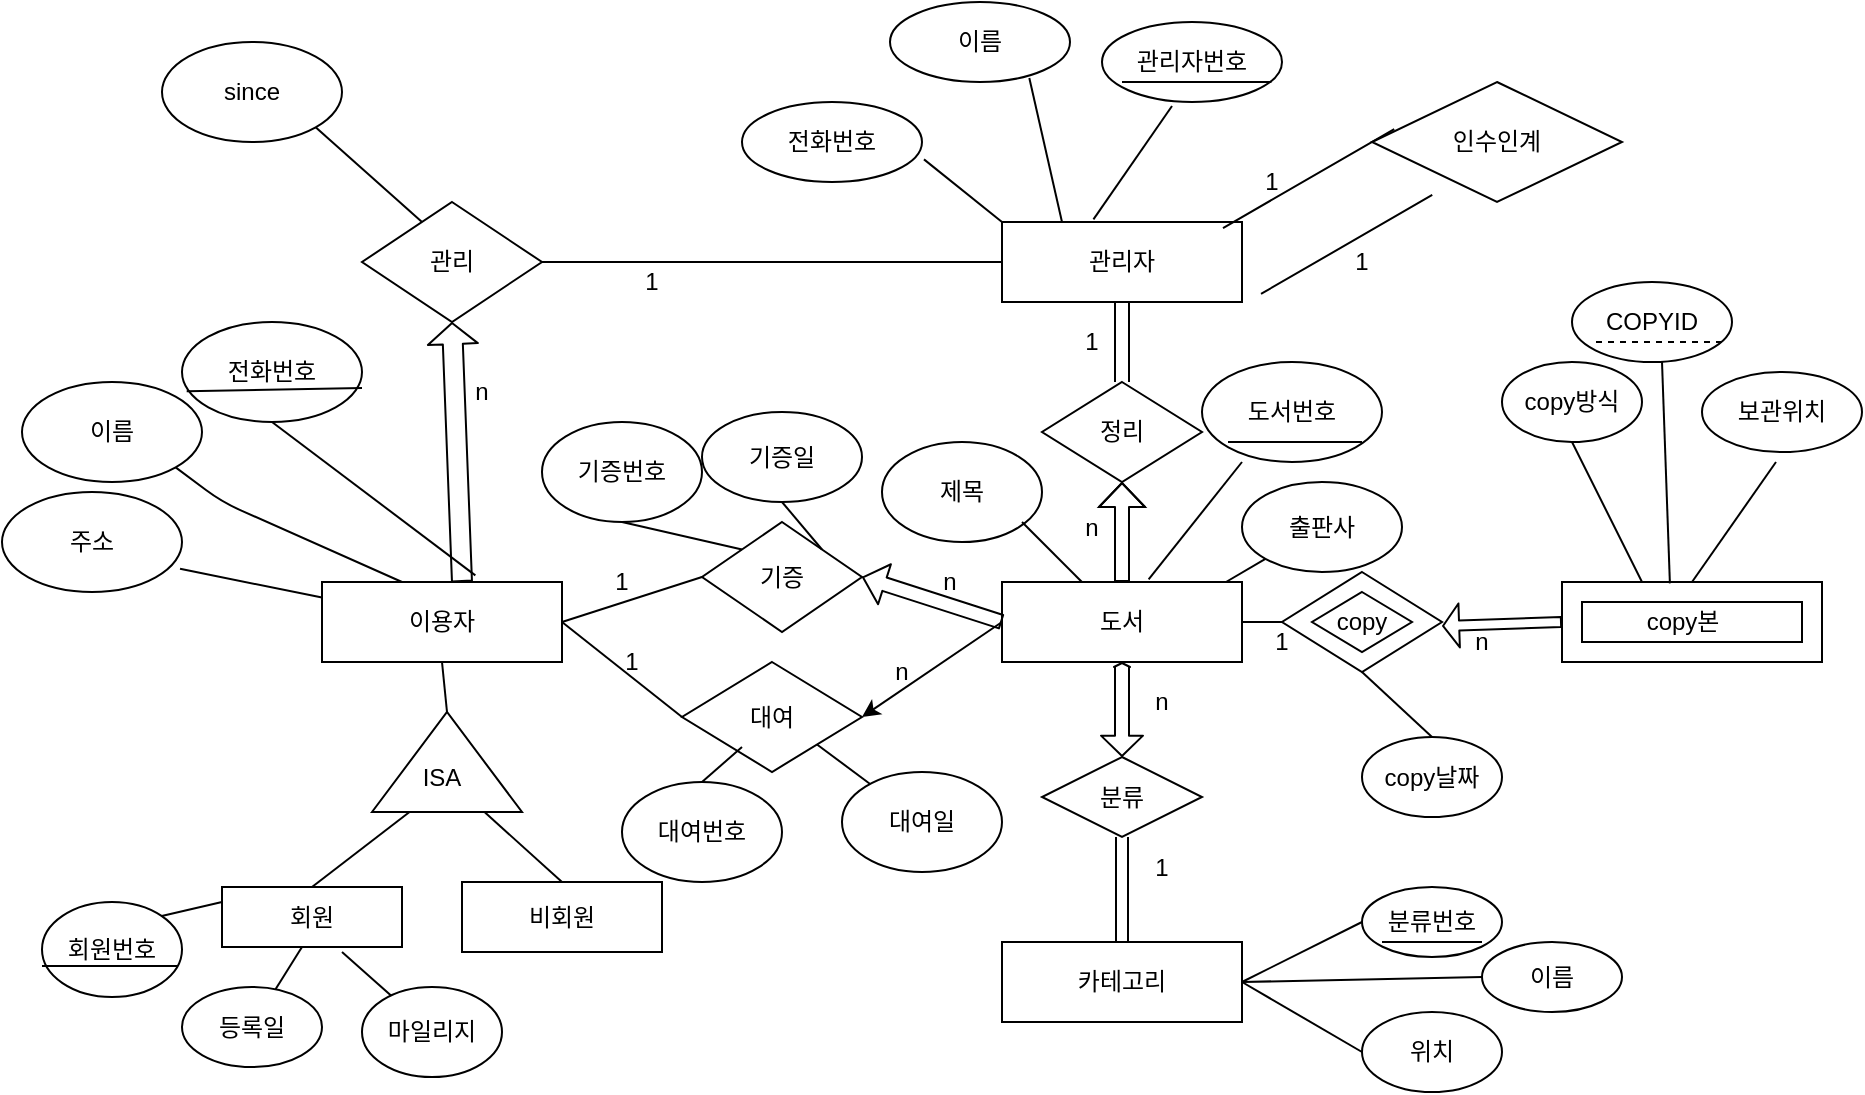 <mxfile version="13.7.9" type="github"><diagram id="GM9pdz0dE-JDNyrQ_IsH" name="Page-1"><mxGraphModel dx="1747" dy="494" grid="1" gridSize="10" guides="1" tooltips="1" connect="1" arrows="1" fold="1" page="1" pageScale="1" pageWidth="827" pageHeight="1169" math="0" shadow="0"><root><mxCell id="0"/><mxCell id="1" parent="0"/><mxCell id="AUkNBDVFdlOXR4ARLZL_-1" value="도서" style="rounded=0;whiteSpace=wrap;html=1;" vertex="1" parent="1"><mxGeometry x="440" y="340" width="120" height="40" as="geometry"/></mxCell><mxCell id="AUkNBDVFdlOXR4ARLZL_-2" value="이용자" style="rounded=0;whiteSpace=wrap;html=1;" vertex="1" parent="1"><mxGeometry x="100" y="340" width="120" height="40" as="geometry"/></mxCell><mxCell id="AUkNBDVFdlOXR4ARLZL_-4" value="관리자" style="rounded=0;whiteSpace=wrap;html=1;" vertex="1" parent="1"><mxGeometry x="440" y="160" width="120" height="40" as="geometry"/></mxCell><mxCell id="AUkNBDVFdlOXR4ARLZL_-6" value="카테고리" style="rounded=0;whiteSpace=wrap;html=1;" vertex="1" parent="1"><mxGeometry x="440" y="520" width="120" height="40" as="geometry"/></mxCell><mxCell id="AUkNBDVFdlOXR4ARLZL_-8" value="비회원" style="rounded=0;whiteSpace=wrap;html=1;" vertex="1" parent="1"><mxGeometry x="170" y="490" width="100" height="35" as="geometry"/></mxCell><mxCell id="AUkNBDVFdlOXR4ARLZL_-9" value="회원" style="rounded=0;whiteSpace=wrap;html=1;" vertex="1" parent="1"><mxGeometry x="50" y="492.5" width="90" height="30" as="geometry"/></mxCell><mxCell id="AUkNBDVFdlOXR4ARLZL_-10" value="" style="triangle;whiteSpace=wrap;html=1;rotation=-90;" vertex="1" parent="1"><mxGeometry x="137.5" y="392.5" width="50" height="75" as="geometry"/></mxCell><mxCell id="AUkNBDVFdlOXR4ARLZL_-12" value="" style="verticalLabelPosition=bottom;verticalAlign=top;html=1;shape=mxgraph.basic.frame;dx=10;" vertex="1" parent="1"><mxGeometry x="720" y="340" width="130" height="40" as="geometry"/></mxCell><mxCell id="AUkNBDVFdlOXR4ARLZL_-13" value="copy본" style="text;html=1;align=center;verticalAlign=middle;resizable=0;points=[];autosize=1;" vertex="1" parent="1"><mxGeometry x="755" y="350" width="50" height="20" as="geometry"/></mxCell><mxCell id="AUkNBDVFdlOXR4ARLZL_-15" value="" style="endArrow=none;html=1;entryX=0.5;entryY=1;entryDx=0;entryDy=0;exitX=1;exitY=0.5;exitDx=0;exitDy=0;" edge="1" parent="1" source="AUkNBDVFdlOXR4ARLZL_-10" target="AUkNBDVFdlOXR4ARLZL_-2"><mxGeometry width="50" height="50" relative="1" as="geometry"><mxPoint x="380" y="370" as="sourcePoint"/><mxPoint x="430" y="320" as="targetPoint"/></mxGeometry></mxCell><mxCell id="AUkNBDVFdlOXR4ARLZL_-16" value="" style="endArrow=none;html=1;exitX=0;exitY=0.75;exitDx=0;exitDy=0;entryX=0.5;entryY=0;entryDx=0;entryDy=0;" edge="1" parent="1" source="AUkNBDVFdlOXR4ARLZL_-10" target="AUkNBDVFdlOXR4ARLZL_-8"><mxGeometry width="50" height="50" relative="1" as="geometry"><mxPoint x="380" y="370" as="sourcePoint"/><mxPoint x="430" y="320" as="targetPoint"/></mxGeometry></mxCell><mxCell id="AUkNBDVFdlOXR4ARLZL_-17" value="" style="endArrow=none;html=1;exitX=0.5;exitY=0;exitDx=0;exitDy=0;entryX=0;entryY=0.25;entryDx=0;entryDy=0;" edge="1" parent="1" source="AUkNBDVFdlOXR4ARLZL_-9" target="AUkNBDVFdlOXR4ARLZL_-10"><mxGeometry width="50" height="50" relative="1" as="geometry"><mxPoint x="380" y="370" as="sourcePoint"/><mxPoint x="430" y="320" as="targetPoint"/></mxGeometry></mxCell><mxCell id="AUkNBDVFdlOXR4ARLZL_-25" value="분류" style="rhombus;whiteSpace=wrap;html=1;" vertex="1" parent="1"><mxGeometry x="460" y="427.5" width="80" height="40" as="geometry"/></mxCell><mxCell id="AUkNBDVFdlOXR4ARLZL_-26" value="" style="shape=link;html=1;exitX=0.5;exitY=1;exitDx=0;exitDy=0;width=6;entryX=0.5;entryY=0;entryDx=0;entryDy=0;" edge="1" parent="1" source="AUkNBDVFdlOXR4ARLZL_-25" target="AUkNBDVFdlOXR4ARLZL_-6"><mxGeometry width="100" relative="1" as="geometry"><mxPoint x="500" y="480" as="sourcePoint"/><mxPoint x="530" y="500" as="targetPoint"/><Array as="points"/></mxGeometry></mxCell><mxCell id="AUkNBDVFdlOXR4ARLZL_-32" value="" style="endArrow=none;html=1;exitX=1;exitY=0.5;exitDx=0;exitDy=0;" edge="1" parent="1" source="AUkNBDVFdlOXR4ARLZL_-1"><mxGeometry width="50" height="50" relative="1" as="geometry"><mxPoint x="570" y="370" as="sourcePoint"/><mxPoint x="590" y="360" as="targetPoint"/><Array as="points"/></mxGeometry></mxCell><mxCell id="AUkNBDVFdlOXR4ARLZL_-36" value="정리" style="rhombus;whiteSpace=wrap;html=1;" vertex="1" parent="1"><mxGeometry x="460" y="240" width="80" height="50" as="geometry"/></mxCell><mxCell id="AUkNBDVFdlOXR4ARLZL_-40" value="" style="shape=link;html=1;exitX=0.5;exitY=1;exitDx=0;exitDy=0;entryX=0.5;entryY=0;entryDx=0;entryDy=0;width=-7;" edge="1" parent="1" source="AUkNBDVFdlOXR4ARLZL_-4" target="AUkNBDVFdlOXR4ARLZL_-36"><mxGeometry width="100" relative="1" as="geometry"><mxPoint x="380" y="340" as="sourcePoint"/><mxPoint x="480" y="340" as="targetPoint"/></mxGeometry></mxCell><mxCell id="AUkNBDVFdlOXR4ARLZL_-41" value="" style="rhombus;whiteSpace=wrap;html=1;" vertex="1" parent="1"><mxGeometry x="580" y="335" width="80" height="50" as="geometry"/></mxCell><mxCell id="AUkNBDVFdlOXR4ARLZL_-46" value="copy" style="rhombus;whiteSpace=wrap;html=1;" vertex="1" parent="1"><mxGeometry x="595" y="345" width="50" height="30" as="geometry"/></mxCell><mxCell id="AUkNBDVFdlOXR4ARLZL_-55" value="분류번호" style="ellipse;whiteSpace=wrap;html=1;" vertex="1" parent="1"><mxGeometry x="620" y="492.5" width="70" height="35" as="geometry"/></mxCell><mxCell id="AUkNBDVFdlOXR4ARLZL_-58" value="이름" style="ellipse;whiteSpace=wrap;html=1;" vertex="1" parent="1"><mxGeometry x="680" y="520" width="70" height="35" as="geometry"/></mxCell><mxCell id="AUkNBDVFdlOXR4ARLZL_-60" value="위치" style="ellipse;whiteSpace=wrap;html=1;" vertex="1" parent="1"><mxGeometry x="620" y="555" width="70" height="40" as="geometry"/></mxCell><mxCell id="AUkNBDVFdlOXR4ARLZL_-61" value="" style="endArrow=none;html=1;entryX=1;entryY=0.5;entryDx=0;entryDy=0;exitX=0;exitY=0.5;exitDx=0;exitDy=0;" edge="1" parent="1" source="AUkNBDVFdlOXR4ARLZL_-55" target="AUkNBDVFdlOXR4ARLZL_-6"><mxGeometry width="50" height="50" relative="1" as="geometry"><mxPoint x="400" y="370" as="sourcePoint"/><mxPoint x="450" y="320" as="targetPoint"/></mxGeometry></mxCell><mxCell id="AUkNBDVFdlOXR4ARLZL_-62" value="" style="endArrow=none;html=1;entryX=1;entryY=0.5;entryDx=0;entryDy=0;exitX=0;exitY=0.5;exitDx=0;exitDy=0;" edge="1" parent="1" source="AUkNBDVFdlOXR4ARLZL_-58" target="AUkNBDVFdlOXR4ARLZL_-6"><mxGeometry width="50" height="50" relative="1" as="geometry"><mxPoint x="400" y="370" as="sourcePoint"/><mxPoint x="450" y="320" as="targetPoint"/></mxGeometry></mxCell><mxCell id="AUkNBDVFdlOXR4ARLZL_-63" value="" style="endArrow=none;html=1;exitX=0;exitY=0.5;exitDx=0;exitDy=0;" edge="1" parent="1" source="AUkNBDVFdlOXR4ARLZL_-60"><mxGeometry width="50" height="50" relative="1" as="geometry"><mxPoint x="400" y="370" as="sourcePoint"/><mxPoint x="560" y="540" as="targetPoint"/></mxGeometry></mxCell><mxCell id="AUkNBDVFdlOXR4ARLZL_-64" value="copy방식" style="ellipse;whiteSpace=wrap;html=1;" vertex="1" parent="1"><mxGeometry x="690" y="230" width="70" height="40" as="geometry"/></mxCell><mxCell id="AUkNBDVFdlOXR4ARLZL_-65" value="copy날짜" style="ellipse;whiteSpace=wrap;html=1;" vertex="1" parent="1"><mxGeometry x="620" y="417.5" width="70" height="40" as="geometry"/></mxCell><mxCell id="AUkNBDVFdlOXR4ARLZL_-66" value="COPYID" style="ellipse;whiteSpace=wrap;html=1;" vertex="1" parent="1"><mxGeometry x="725" y="190" width="80" height="40" as="geometry"/></mxCell><mxCell id="AUkNBDVFdlOXR4ARLZL_-68" value="" style="endArrow=none;dashed=1;html=1;" edge="1" parent="1"><mxGeometry width="50" height="50" relative="1" as="geometry"><mxPoint x="737" y="220" as="sourcePoint"/><mxPoint x="800" y="220" as="targetPoint"/></mxGeometry></mxCell><mxCell id="AUkNBDVFdlOXR4ARLZL_-69" value="" style="endArrow=none;html=1;" edge="1" parent="1"><mxGeometry width="50" height="50" relative="1" as="geometry"><mxPoint x="760" y="340" as="sourcePoint"/><mxPoint x="725" y="270" as="targetPoint"/></mxGeometry></mxCell><mxCell id="AUkNBDVFdlOXR4ARLZL_-70" value="" style="endArrow=none;html=1;exitX=0.415;exitY=0.017;exitDx=0;exitDy=0;exitPerimeter=0;" edge="1" parent="1" source="AUkNBDVFdlOXR4ARLZL_-12"><mxGeometry width="50" height="50" relative="1" as="geometry"><mxPoint x="720" y="280" as="sourcePoint"/><mxPoint x="770" y="230" as="targetPoint"/></mxGeometry></mxCell><mxCell id="AUkNBDVFdlOXR4ARLZL_-71" value="" style="endArrow=none;html=1;exitX=0.5;exitY=0;exitDx=0;exitDy=0;" edge="1" parent="1" source="AUkNBDVFdlOXR4ARLZL_-65"><mxGeometry width="50" height="50" relative="1" as="geometry"><mxPoint x="590" y="455" as="sourcePoint"/><mxPoint x="620" y="385" as="targetPoint"/></mxGeometry></mxCell><mxCell id="AUkNBDVFdlOXR4ARLZL_-72" value="등록일" style="ellipse;whiteSpace=wrap;html=1;" vertex="1" parent="1"><mxGeometry x="30" y="542.5" width="70" height="40" as="geometry"/></mxCell><mxCell id="AUkNBDVFdlOXR4ARLZL_-73" value="마일리지" style="ellipse;whiteSpace=wrap;html=1;" vertex="1" parent="1"><mxGeometry x="120" y="542.5" width="70" height="45" as="geometry"/></mxCell><mxCell id="AUkNBDVFdlOXR4ARLZL_-74" value="회원번호" style="ellipse;whiteSpace=wrap;html=1;" vertex="1" parent="1"><mxGeometry x="-40" y="500" width="70" height="47.5" as="geometry"/></mxCell><mxCell id="AUkNBDVFdlOXR4ARLZL_-75" value="" style="endArrow=none;html=1;entryX=1;entryY=0;entryDx=0;entryDy=0;" edge="1" parent="1" target="AUkNBDVFdlOXR4ARLZL_-74"><mxGeometry width="50" height="50" relative="1" as="geometry"><mxPoint x="50" y="500" as="sourcePoint"/><mxPoint x="450" y="320" as="targetPoint"/><Array as="points"/></mxGeometry></mxCell><mxCell id="AUkNBDVFdlOXR4ARLZL_-76" value="" style="endArrow=none;html=1;" edge="1" parent="1" source="AUkNBDVFdlOXR4ARLZL_-72"><mxGeometry width="50" height="50" relative="1" as="geometry"><mxPoint x="40" y="572.5" as="sourcePoint"/><mxPoint x="90" y="522.5" as="targetPoint"/></mxGeometry></mxCell><mxCell id="AUkNBDVFdlOXR4ARLZL_-78" value="" style="endArrow=none;html=1;" edge="1" parent="1" source="AUkNBDVFdlOXR4ARLZL_-73"><mxGeometry width="50" height="50" relative="1" as="geometry"><mxPoint x="60" y="575" as="sourcePoint"/><mxPoint x="110" y="525" as="targetPoint"/></mxGeometry></mxCell><mxCell id="AUkNBDVFdlOXR4ARLZL_-79" value="대여" style="rhombus;whiteSpace=wrap;html=1;" vertex="1" parent="1"><mxGeometry x="280" y="380" width="90" height="55" as="geometry"/></mxCell><mxCell id="AUkNBDVFdlOXR4ARLZL_-83" value="기증" style="rhombus;whiteSpace=wrap;html=1;" vertex="1" parent="1"><mxGeometry x="290" y="310" width="80" height="55" as="geometry"/></mxCell><mxCell id="AUkNBDVFdlOXR4ARLZL_-84" value="" style="shape=flexArrow;html=1;exitX=0;exitY=0.5;exitDx=0;exitDy=0;entryX=1;entryY=0.5;entryDx=0;entryDy=0;endWidth=13;endSize=3.44;width=7;" edge="1" parent="1" source="AUkNBDVFdlOXR4ARLZL_-1" target="AUkNBDVFdlOXR4ARLZL_-83"><mxGeometry width="100" relative="1" as="geometry"><mxPoint x="364" y="337" as="sourcePoint"/><mxPoint x="290" y="370" as="targetPoint"/></mxGeometry></mxCell><mxCell id="AUkNBDVFdlOXR4ARLZL_-85" value="" style="endArrow=none;html=1;entryX=1;entryY=0.5;entryDx=0;entryDy=0;exitX=0;exitY=0.5;exitDx=0;exitDy=0;" edge="1" parent="1" source="AUkNBDVFdlOXR4ARLZL_-83" target="AUkNBDVFdlOXR4ARLZL_-2"><mxGeometry width="50" height="50" relative="1" as="geometry"><mxPoint x="400" y="370" as="sourcePoint"/><mxPoint x="450" y="320" as="targetPoint"/><Array as="points"/></mxGeometry></mxCell><mxCell id="AUkNBDVFdlOXR4ARLZL_-86" value="" style="endArrow=none;html=1;entryX=0;entryY=0.5;entryDx=0;entryDy=0;exitX=1;exitY=0.5;exitDx=0;exitDy=0;" edge="1" parent="1" source="AUkNBDVFdlOXR4ARLZL_-2" target="AUkNBDVFdlOXR4ARLZL_-79"><mxGeometry width="50" height="50" relative="1" as="geometry"><mxPoint x="440" y="360" as="sourcePoint"/><mxPoint x="450" y="320" as="targetPoint"/></mxGeometry></mxCell><mxCell id="AUkNBDVFdlOXR4ARLZL_-89" value="" style="endArrow=classic;html=1;entryX=1;entryY=0.5;entryDx=0;entryDy=0;" edge="1" parent="1" target="AUkNBDVFdlOXR4ARLZL_-79"><mxGeometry width="50" height="50" relative="1" as="geometry"><mxPoint x="440" y="360" as="sourcePoint"/><mxPoint x="450" y="320" as="targetPoint"/></mxGeometry></mxCell><mxCell id="AUkNBDVFdlOXR4ARLZL_-90" value="관리자번호" style="ellipse;whiteSpace=wrap;html=1;" vertex="1" parent="1"><mxGeometry x="490" y="60" width="90" height="40" as="geometry"/></mxCell><mxCell id="AUkNBDVFdlOXR4ARLZL_-91" value="이름" style="ellipse;whiteSpace=wrap;html=1;" vertex="1" parent="1"><mxGeometry x="384" y="50" width="90" height="40" as="geometry"/></mxCell><mxCell id="AUkNBDVFdlOXR4ARLZL_-92" value="전화번호" style="ellipse;whiteSpace=wrap;html=1;" vertex="1" parent="1"><mxGeometry x="310" y="100" width="90" height="40" as="geometry"/></mxCell><mxCell id="AUkNBDVFdlOXR4ARLZL_-93" value="" style="endArrow=none;html=1;exitX=0.381;exitY=-0.033;exitDx=0;exitDy=0;entryX=0.389;entryY=1.05;entryDx=0;entryDy=0;entryPerimeter=0;exitPerimeter=0;" edge="1" parent="1" source="AUkNBDVFdlOXR4ARLZL_-4" target="AUkNBDVFdlOXR4ARLZL_-90"><mxGeometry width="50" height="50" relative="1" as="geometry"><mxPoint x="330" y="190" as="sourcePoint"/><mxPoint x="380" y="140" as="targetPoint"/></mxGeometry></mxCell><mxCell id="AUkNBDVFdlOXR4ARLZL_-94" value="" style="endArrow=none;html=1;exitX=0.25;exitY=0;exitDx=0;exitDy=0;entryX=0.774;entryY=0.95;entryDx=0;entryDy=0;entryPerimeter=0;" edge="1" parent="1" source="AUkNBDVFdlOXR4ARLZL_-4" target="AUkNBDVFdlOXR4ARLZL_-91"><mxGeometry width="50" height="50" relative="1" as="geometry"><mxPoint x="290" y="240" as="sourcePoint"/><mxPoint x="340" y="190" as="targetPoint"/></mxGeometry></mxCell><mxCell id="AUkNBDVFdlOXR4ARLZL_-95" value="" style="endArrow=none;html=1;exitX=1.011;exitY=0.717;exitDx=0;exitDy=0;entryX=0;entryY=0;entryDx=0;entryDy=0;exitPerimeter=0;" edge="1" parent="1" source="AUkNBDVFdlOXR4ARLZL_-92" target="AUkNBDVFdlOXR4ARLZL_-4"><mxGeometry width="50" height="50" relative="1" as="geometry"><mxPoint x="390" y="240" as="sourcePoint"/><mxPoint x="440" y="190" as="targetPoint"/></mxGeometry></mxCell><mxCell id="AUkNBDVFdlOXR4ARLZL_-97" value="인수인계" style="rhombus;whiteSpace=wrap;html=1;" vertex="1" parent="1"><mxGeometry x="625" y="90" width="125" height="60" as="geometry"/></mxCell><mxCell id="AUkNBDVFdlOXR4ARLZL_-98" value="주소" style="ellipse;whiteSpace=wrap;html=1;" vertex="1" parent="1"><mxGeometry x="-60" y="295" width="90" height="50" as="geometry"/></mxCell><mxCell id="AUkNBDVFdlOXR4ARLZL_-99" value="전화번호" style="ellipse;whiteSpace=wrap;html=1;" vertex="1" parent="1"><mxGeometry x="30" y="210" width="90" height="50" as="geometry"/></mxCell><mxCell id="AUkNBDVFdlOXR4ARLZL_-100" value="이름" style="ellipse;whiteSpace=wrap;html=1;" vertex="1" parent="1"><mxGeometry x="-50" y="240" width="90" height="50" as="geometry"/></mxCell><mxCell id="AUkNBDVFdlOXR4ARLZL_-103" value="" style="endArrow=none;html=1;entryX=0.989;entryY=0.767;entryDx=0;entryDy=0;entryPerimeter=0;" edge="1" parent="1" source="AUkNBDVFdlOXR4ARLZL_-2" target="AUkNBDVFdlOXR4ARLZL_-98"><mxGeometry width="50" height="50" relative="1" as="geometry"><mxPoint x="400" y="370" as="sourcePoint"/><mxPoint x="450" y="320" as="targetPoint"/></mxGeometry></mxCell><mxCell id="AUkNBDVFdlOXR4ARLZL_-104" value="" style="endArrow=none;html=1;entryX=0.5;entryY=1;entryDx=0;entryDy=0;exitX=0.639;exitY=-0.083;exitDx=0;exitDy=0;exitPerimeter=0;" edge="1" parent="1" source="AUkNBDVFdlOXR4ARLZL_-2" target="AUkNBDVFdlOXR4ARLZL_-99"><mxGeometry width="50" height="50" relative="1" as="geometry"><mxPoint x="400" y="370" as="sourcePoint"/><mxPoint x="450" y="320" as="targetPoint"/></mxGeometry></mxCell><mxCell id="AUkNBDVFdlOXR4ARLZL_-105" value="" style="endArrow=none;html=1;exitX=0.941;exitY=0.75;exitDx=0;exitDy=0;exitPerimeter=0;" edge="1" parent="1" source="AUkNBDVFdlOXR4ARLZL_-90"><mxGeometry width="50" height="50" relative="1" as="geometry"><mxPoint x="470" y="80" as="sourcePoint"/><mxPoint x="500" y="90" as="targetPoint"/><Array as="points"/></mxGeometry></mxCell><mxCell id="AUkNBDVFdlOXR4ARLZL_-106" value="ISA" style="text;html=1;strokeColor=none;fillColor=none;align=center;verticalAlign=middle;whiteSpace=wrap;rounded=0;" vertex="1" parent="1"><mxGeometry x="140" y="427.5" width="40" height="20" as="geometry"/></mxCell><mxCell id="AUkNBDVFdlOXR4ARLZL_-109" value="" style="endArrow=none;html=1;entryX=1;entryY=1;entryDx=0;entryDy=0;" edge="1" parent="1" target="AUkNBDVFdlOXR4ARLZL_-100"><mxGeometry width="50" height="50" relative="1" as="geometry"><mxPoint x="140" y="340" as="sourcePoint"/><mxPoint x="80" y="190" as="targetPoint"/><Array as="points"><mxPoint x="50" y="300"/></Array></mxGeometry></mxCell><mxCell id="AUkNBDVFdlOXR4ARLZL_-111" value="" style="endArrow=none;html=1;exitX=0;exitY=0.674;exitDx=0;exitDy=0;exitPerimeter=0;entryX=0.971;entryY=0.674;entryDx=0;entryDy=0;entryPerimeter=0;" edge="1" parent="1" source="AUkNBDVFdlOXR4ARLZL_-74" target="AUkNBDVFdlOXR4ARLZL_-74"><mxGeometry width="50" height="50" relative="1" as="geometry"><mxPoint x="-20" y="577.5" as="sourcePoint"/><mxPoint x="30" y="527.5" as="targetPoint"/><Array as="points"/></mxGeometry></mxCell><mxCell id="AUkNBDVFdlOXR4ARLZL_-114" value="" style="shape=link;html=1;entryX=0.165;entryY=0.667;entryDx=0;entryDy=0;entryPerimeter=0;width=38;" edge="1" parent="1" target="AUkNBDVFdlOXR4ARLZL_-97"><mxGeometry width="100" relative="1" as="geometry"><mxPoint x="560" y="179.5" as="sourcePoint"/><mxPoint x="660" y="179.5" as="targetPoint"/><Array as="points"/></mxGeometry></mxCell><mxCell id="AUkNBDVFdlOXR4ARLZL_-116" value="제목" style="ellipse;whiteSpace=wrap;html=1;" vertex="1" parent="1"><mxGeometry x="380" y="270" width="80" height="50" as="geometry"/></mxCell><mxCell id="AUkNBDVFdlOXR4ARLZL_-117" value="출판사" style="ellipse;whiteSpace=wrap;html=1;" vertex="1" parent="1"><mxGeometry x="560" y="290" width="80" height="45" as="geometry"/></mxCell><mxCell id="AUkNBDVFdlOXR4ARLZL_-118" value="도서번호" style="ellipse;whiteSpace=wrap;html=1;" vertex="1" parent="1"><mxGeometry x="540" y="230" width="90" height="50" as="geometry"/></mxCell><mxCell id="AUkNBDVFdlOXR4ARLZL_-119" value="" style="endArrow=none;html=1;exitX=0.611;exitY=-0.033;exitDx=0;exitDy=0;exitPerimeter=0;" edge="1" parent="1" source="AUkNBDVFdlOXR4ARLZL_-1"><mxGeometry width="50" height="50" relative="1" as="geometry"><mxPoint x="510" y="330" as="sourcePoint"/><mxPoint x="560" y="280" as="targetPoint"/></mxGeometry></mxCell><mxCell id="AUkNBDVFdlOXR4ARLZL_-120" value="" style="endArrow=none;html=1;exitX=0.333;exitY=0;exitDx=0;exitDy=0;exitPerimeter=0;" edge="1" parent="1" source="AUkNBDVFdlOXR4ARLZL_-1"><mxGeometry width="50" height="50" relative="1" as="geometry"><mxPoint x="400" y="360" as="sourcePoint"/><mxPoint x="450" y="310" as="targetPoint"/><Array as="points"><mxPoint x="450" y="310"/></Array></mxGeometry></mxCell><mxCell id="AUkNBDVFdlOXR4ARLZL_-121" value="" style="endArrow=none;html=1;entryX=0;entryY=1;entryDx=0;entryDy=0;" edge="1" parent="1" target="AUkNBDVFdlOXR4ARLZL_-117"><mxGeometry width="50" height="50" relative="1" as="geometry"><mxPoint x="552" y="340" as="sourcePoint"/><mxPoint x="450" y="310" as="targetPoint"/></mxGeometry></mxCell><mxCell id="AUkNBDVFdlOXR4ARLZL_-122" value="" style="endArrow=none;html=1;" edge="1" parent="1"><mxGeometry width="50" height="50" relative="1" as="geometry"><mxPoint x="553" y="270" as="sourcePoint"/><mxPoint x="620" y="270" as="targetPoint"/></mxGeometry></mxCell><mxCell id="AUkNBDVFdlOXR4ARLZL_-124" value="대여일" style="ellipse;whiteSpace=wrap;html=1;" vertex="1" parent="1"><mxGeometry x="360" y="435" width="80" height="50" as="geometry"/></mxCell><mxCell id="AUkNBDVFdlOXR4ARLZL_-125" value="대여번호" style="ellipse;whiteSpace=wrap;html=1;" vertex="1" parent="1"><mxGeometry x="250" y="440" width="80" height="50" as="geometry"/></mxCell><mxCell id="AUkNBDVFdlOXR4ARLZL_-126" value="" style="endArrow=none;html=1;" edge="1" parent="1"><mxGeometry width="50" height="50" relative="1" as="geometry"><mxPoint x="290" y="440" as="sourcePoint"/><mxPoint x="310" y="422.5" as="targetPoint"/></mxGeometry></mxCell><mxCell id="AUkNBDVFdlOXR4ARLZL_-127" value="" style="endArrow=none;html=1;exitX=1;exitY=1;exitDx=0;exitDy=0;" edge="1" parent="1" source="AUkNBDVFdlOXR4ARLZL_-79" target="AUkNBDVFdlOXR4ARLZL_-124"><mxGeometry width="50" height="50" relative="1" as="geometry"><mxPoint x="400" y="360" as="sourcePoint"/><mxPoint x="450" y="310" as="targetPoint"/></mxGeometry></mxCell><mxCell id="AUkNBDVFdlOXR4ARLZL_-128" value="기증번호" style="ellipse;whiteSpace=wrap;html=1;" vertex="1" parent="1"><mxGeometry x="210" y="260" width="80" height="50" as="geometry"/></mxCell><mxCell id="AUkNBDVFdlOXR4ARLZL_-129" value="" style="endArrow=none;html=1;entryX=0.5;entryY=1;entryDx=0;entryDy=0;exitX=0;exitY=0;exitDx=0;exitDy=0;" edge="1" parent="1" source="AUkNBDVFdlOXR4ARLZL_-83" target="AUkNBDVFdlOXR4ARLZL_-128"><mxGeometry width="50" height="50" relative="1" as="geometry"><mxPoint x="400" y="360" as="sourcePoint"/><mxPoint x="450" y="310" as="targetPoint"/></mxGeometry></mxCell><mxCell id="AUkNBDVFdlOXR4ARLZL_-130" value="기증일" style="ellipse;whiteSpace=wrap;html=1;" vertex="1" parent="1"><mxGeometry x="290" y="255" width="80" height="45" as="geometry"/></mxCell><mxCell id="AUkNBDVFdlOXR4ARLZL_-131" value="" style="endArrow=none;html=1;exitX=1;exitY=0;exitDx=0;exitDy=0;" edge="1" parent="1" source="AUkNBDVFdlOXR4ARLZL_-83"><mxGeometry width="50" height="50" relative="1" as="geometry"><mxPoint x="280" y="350" as="sourcePoint"/><mxPoint x="330" y="300" as="targetPoint"/></mxGeometry></mxCell><mxCell id="AUkNBDVFdlOXR4ARLZL_-134" value="" style="shape=flexArrow;html=1;startArrow=block;entryX=0.5;entryY=0;entryDx=0;entryDy=0;exitX=0.5;exitY=1;exitDx=0;exitDy=0;endWidth=13;endSize=3.06;startWidth=0;startSize=0.33;width=7;" edge="1" parent="1" source="AUkNBDVFdlOXR4ARLZL_-1" target="AUkNBDVFdlOXR4ARLZL_-25"><mxGeometry width="100" relative="1" as="geometry"><mxPoint x="480" y="380" as="sourcePoint"/><mxPoint x="580" y="380" as="targetPoint"/></mxGeometry></mxCell><mxCell id="AUkNBDVFdlOXR4ARLZL_-137" value="" style="shape=flexArrow;endArrow=classic;html=1;exitX=0;exitY=0.5;exitDx=0;exitDy=0;exitPerimeter=0;endWidth=16;endSize=2.36;width=5;" edge="1" parent="1" source="AUkNBDVFdlOXR4ARLZL_-12"><mxGeometry width="50" height="50" relative="1" as="geometry"><mxPoint x="390" y="440" as="sourcePoint"/><mxPoint x="660" y="362" as="targetPoint"/></mxGeometry></mxCell><mxCell id="AUkNBDVFdlOXR4ARLZL_-138" value="" style="shape=flexArrow;endArrow=classic;html=1;entryX=0.5;entryY=1;entryDx=0;entryDy=0;exitX=0.5;exitY=0;exitDx=0;exitDy=0;endWidth=15;endSize=3.67;width=7;" edge="1" parent="1" source="AUkNBDVFdlOXR4ARLZL_-1" target="AUkNBDVFdlOXR4ARLZL_-36"><mxGeometry width="50" height="50" relative="1" as="geometry"><mxPoint x="470" y="340" as="sourcePoint"/><mxPoint x="520" y="290" as="targetPoint"/><Array as="points"><mxPoint x="500" y="320"/></Array></mxGeometry></mxCell><mxCell id="AUkNBDVFdlOXR4ARLZL_-139" value="관리" style="rhombus;whiteSpace=wrap;html=1;" vertex="1" parent="1"><mxGeometry x="120" y="150" width="90" height="60" as="geometry"/></mxCell><mxCell id="AUkNBDVFdlOXR4ARLZL_-140" value="" style="endArrow=none;html=1;entryX=1;entryY=0.5;entryDx=0;entryDy=0;" edge="1" parent="1" target="AUkNBDVFdlOXR4ARLZL_-139"><mxGeometry width="50" height="50" relative="1" as="geometry"><mxPoint x="440" y="180" as="sourcePoint"/><mxPoint x="160" y="230" as="targetPoint"/></mxGeometry></mxCell><mxCell id="AUkNBDVFdlOXR4ARLZL_-141" value="" style="shape=flexArrow;endArrow=classic;html=1;entryX=0.5;entryY=1;entryDx=0;entryDy=0;endWidth=14;endSize=3.18;" edge="1" parent="1" target="AUkNBDVFdlOXR4ARLZL_-139"><mxGeometry width="50" height="50" relative="1" as="geometry"><mxPoint x="170" y="340" as="sourcePoint"/><mxPoint x="220" y="290" as="targetPoint"/></mxGeometry></mxCell><mxCell id="AUkNBDVFdlOXR4ARLZL_-142" value="1" style="text;html=1;strokeColor=none;fillColor=none;align=center;verticalAlign=middle;whiteSpace=wrap;rounded=0;" vertex="1" parent="1"><mxGeometry x="240" y="370" width="30" height="20" as="geometry"/></mxCell><mxCell id="AUkNBDVFdlOXR4ARLZL_-144" value="n" style="text;html=1;strokeColor=none;fillColor=none;align=center;verticalAlign=middle;whiteSpace=wrap;rounded=0;" vertex="1" parent="1"><mxGeometry x="370" y="375" width="40" height="20" as="geometry"/></mxCell><mxCell id="AUkNBDVFdlOXR4ARLZL_-145" value="1" style="text;html=1;strokeColor=none;fillColor=none;align=center;verticalAlign=middle;whiteSpace=wrap;rounded=0;" vertex="1" parent="1"><mxGeometry x="235" y="330" width="30" height="20" as="geometry"/></mxCell><mxCell id="AUkNBDVFdlOXR4ARLZL_-146" value="n" style="text;html=1;strokeColor=none;fillColor=none;align=center;verticalAlign=middle;whiteSpace=wrap;rounded=0;" vertex="1" parent="1"><mxGeometry x="394" y="330" width="40" height="20" as="geometry"/></mxCell><mxCell id="AUkNBDVFdlOXR4ARLZL_-148" value="" style="endArrow=none;html=1;exitX=0.026;exitY=0.693;exitDx=0;exitDy=0;exitPerimeter=0;" edge="1" parent="1" source="AUkNBDVFdlOXR4ARLZL_-99"><mxGeometry width="50" height="50" relative="1" as="geometry"><mxPoint y="240" as="sourcePoint"/><mxPoint x="120" y="243" as="targetPoint"/></mxGeometry></mxCell><mxCell id="AUkNBDVFdlOXR4ARLZL_-149" value="n" style="text;html=1;strokeColor=none;fillColor=none;align=center;verticalAlign=middle;whiteSpace=wrap;rounded=0;" vertex="1" parent="1"><mxGeometry x="500" y="390" width="40" height="20" as="geometry"/></mxCell><mxCell id="AUkNBDVFdlOXR4ARLZL_-150" value="1" style="text;html=1;strokeColor=none;fillColor=none;align=center;verticalAlign=middle;whiteSpace=wrap;rounded=0;" vertex="1" parent="1"><mxGeometry x="505" y="472.5" width="30" height="20" as="geometry"/></mxCell><mxCell id="AUkNBDVFdlOXR4ARLZL_-151" value="" style="endArrow=none;html=1;" edge="1" parent="1"><mxGeometry width="50" height="50" relative="1" as="geometry"><mxPoint x="630" y="520" as="sourcePoint"/><mxPoint x="680" y="520" as="targetPoint"/><Array as="points"><mxPoint x="670" y="520"/></Array></mxGeometry></mxCell><mxCell id="AUkNBDVFdlOXR4ARLZL_-152" value="n" style="text;html=1;strokeColor=none;fillColor=none;align=center;verticalAlign=middle;whiteSpace=wrap;rounded=0;" vertex="1" parent="1"><mxGeometry x="465" y="302.5" width="40" height="20" as="geometry"/></mxCell><mxCell id="AUkNBDVFdlOXR4ARLZL_-153" value="1" style="text;html=1;strokeColor=none;fillColor=none;align=center;verticalAlign=middle;whiteSpace=wrap;rounded=0;" vertex="1" parent="1"><mxGeometry x="470" y="210" width="30" height="20" as="geometry"/></mxCell><mxCell id="AUkNBDVFdlOXR4ARLZL_-154" value="1" style="text;html=1;strokeColor=none;fillColor=none;align=center;verticalAlign=middle;whiteSpace=wrap;rounded=0;" vertex="1" parent="1"><mxGeometry x="560" y="130" width="30" height="20" as="geometry"/></mxCell><mxCell id="AUkNBDVFdlOXR4ARLZL_-155" value="1" style="text;html=1;strokeColor=none;fillColor=none;align=center;verticalAlign=middle;whiteSpace=wrap;rounded=0;" vertex="1" parent="1"><mxGeometry x="605" y="170" width="30" height="20" as="geometry"/></mxCell><mxCell id="AUkNBDVFdlOXR4ARLZL_-157" value="1" style="text;html=1;strokeColor=none;fillColor=none;align=center;verticalAlign=middle;whiteSpace=wrap;rounded=0;" vertex="1" parent="1"><mxGeometry x="565" y="360" width="30" height="20" as="geometry"/></mxCell><mxCell id="AUkNBDVFdlOXR4ARLZL_-158" value="n" style="text;html=1;strokeColor=none;fillColor=none;align=center;verticalAlign=middle;whiteSpace=wrap;rounded=0;" vertex="1" parent="1"><mxGeometry x="660" y="360" width="40" height="20" as="geometry"/></mxCell><mxCell id="AUkNBDVFdlOXR4ARLZL_-159" value="1" style="text;html=1;strokeColor=none;fillColor=none;align=center;verticalAlign=middle;whiteSpace=wrap;rounded=0;" vertex="1" parent="1"><mxGeometry x="250" y="180" width="30" height="20" as="geometry"/></mxCell><mxCell id="AUkNBDVFdlOXR4ARLZL_-160" value="n" style="text;html=1;strokeColor=none;fillColor=none;align=center;verticalAlign=middle;whiteSpace=wrap;rounded=0;" vertex="1" parent="1"><mxGeometry x="160" y="235" width="40" height="20" as="geometry"/></mxCell><mxCell id="AUkNBDVFdlOXR4ARLZL_-162" value="since" style="ellipse;whiteSpace=wrap;html=1;" vertex="1" parent="1"><mxGeometry x="20" y="70" width="90" height="50" as="geometry"/></mxCell><mxCell id="AUkNBDVFdlOXR4ARLZL_-164" value="" style="endArrow=none;html=1;entryX=1;entryY=1;entryDx=0;entryDy=0;" edge="1" parent="1" target="AUkNBDVFdlOXR4ARLZL_-162"><mxGeometry width="50" height="50" relative="1" as="geometry"><mxPoint x="150" y="160" as="sourcePoint"/><mxPoint x="420" y="300" as="targetPoint"/></mxGeometry></mxCell><mxCell id="AUkNBDVFdlOXR4ARLZL_-165" value="보관위치" style="ellipse;whiteSpace=wrap;html=1;" vertex="1" parent="1"><mxGeometry x="790" y="235" width="80" height="40" as="geometry"/></mxCell><mxCell id="AUkNBDVFdlOXR4ARLZL_-166" value="" style="endArrow=none;html=1;exitX=0.5;exitY=0;exitDx=0;exitDy=0;exitPerimeter=0;" edge="1" parent="1" source="AUkNBDVFdlOXR4ARLZL_-12"><mxGeometry width="50" height="50" relative="1" as="geometry"><mxPoint x="777" y="330" as="sourcePoint"/><mxPoint x="827" y="280" as="targetPoint"/></mxGeometry></mxCell></root></mxGraphModel></diagram></mxfile>